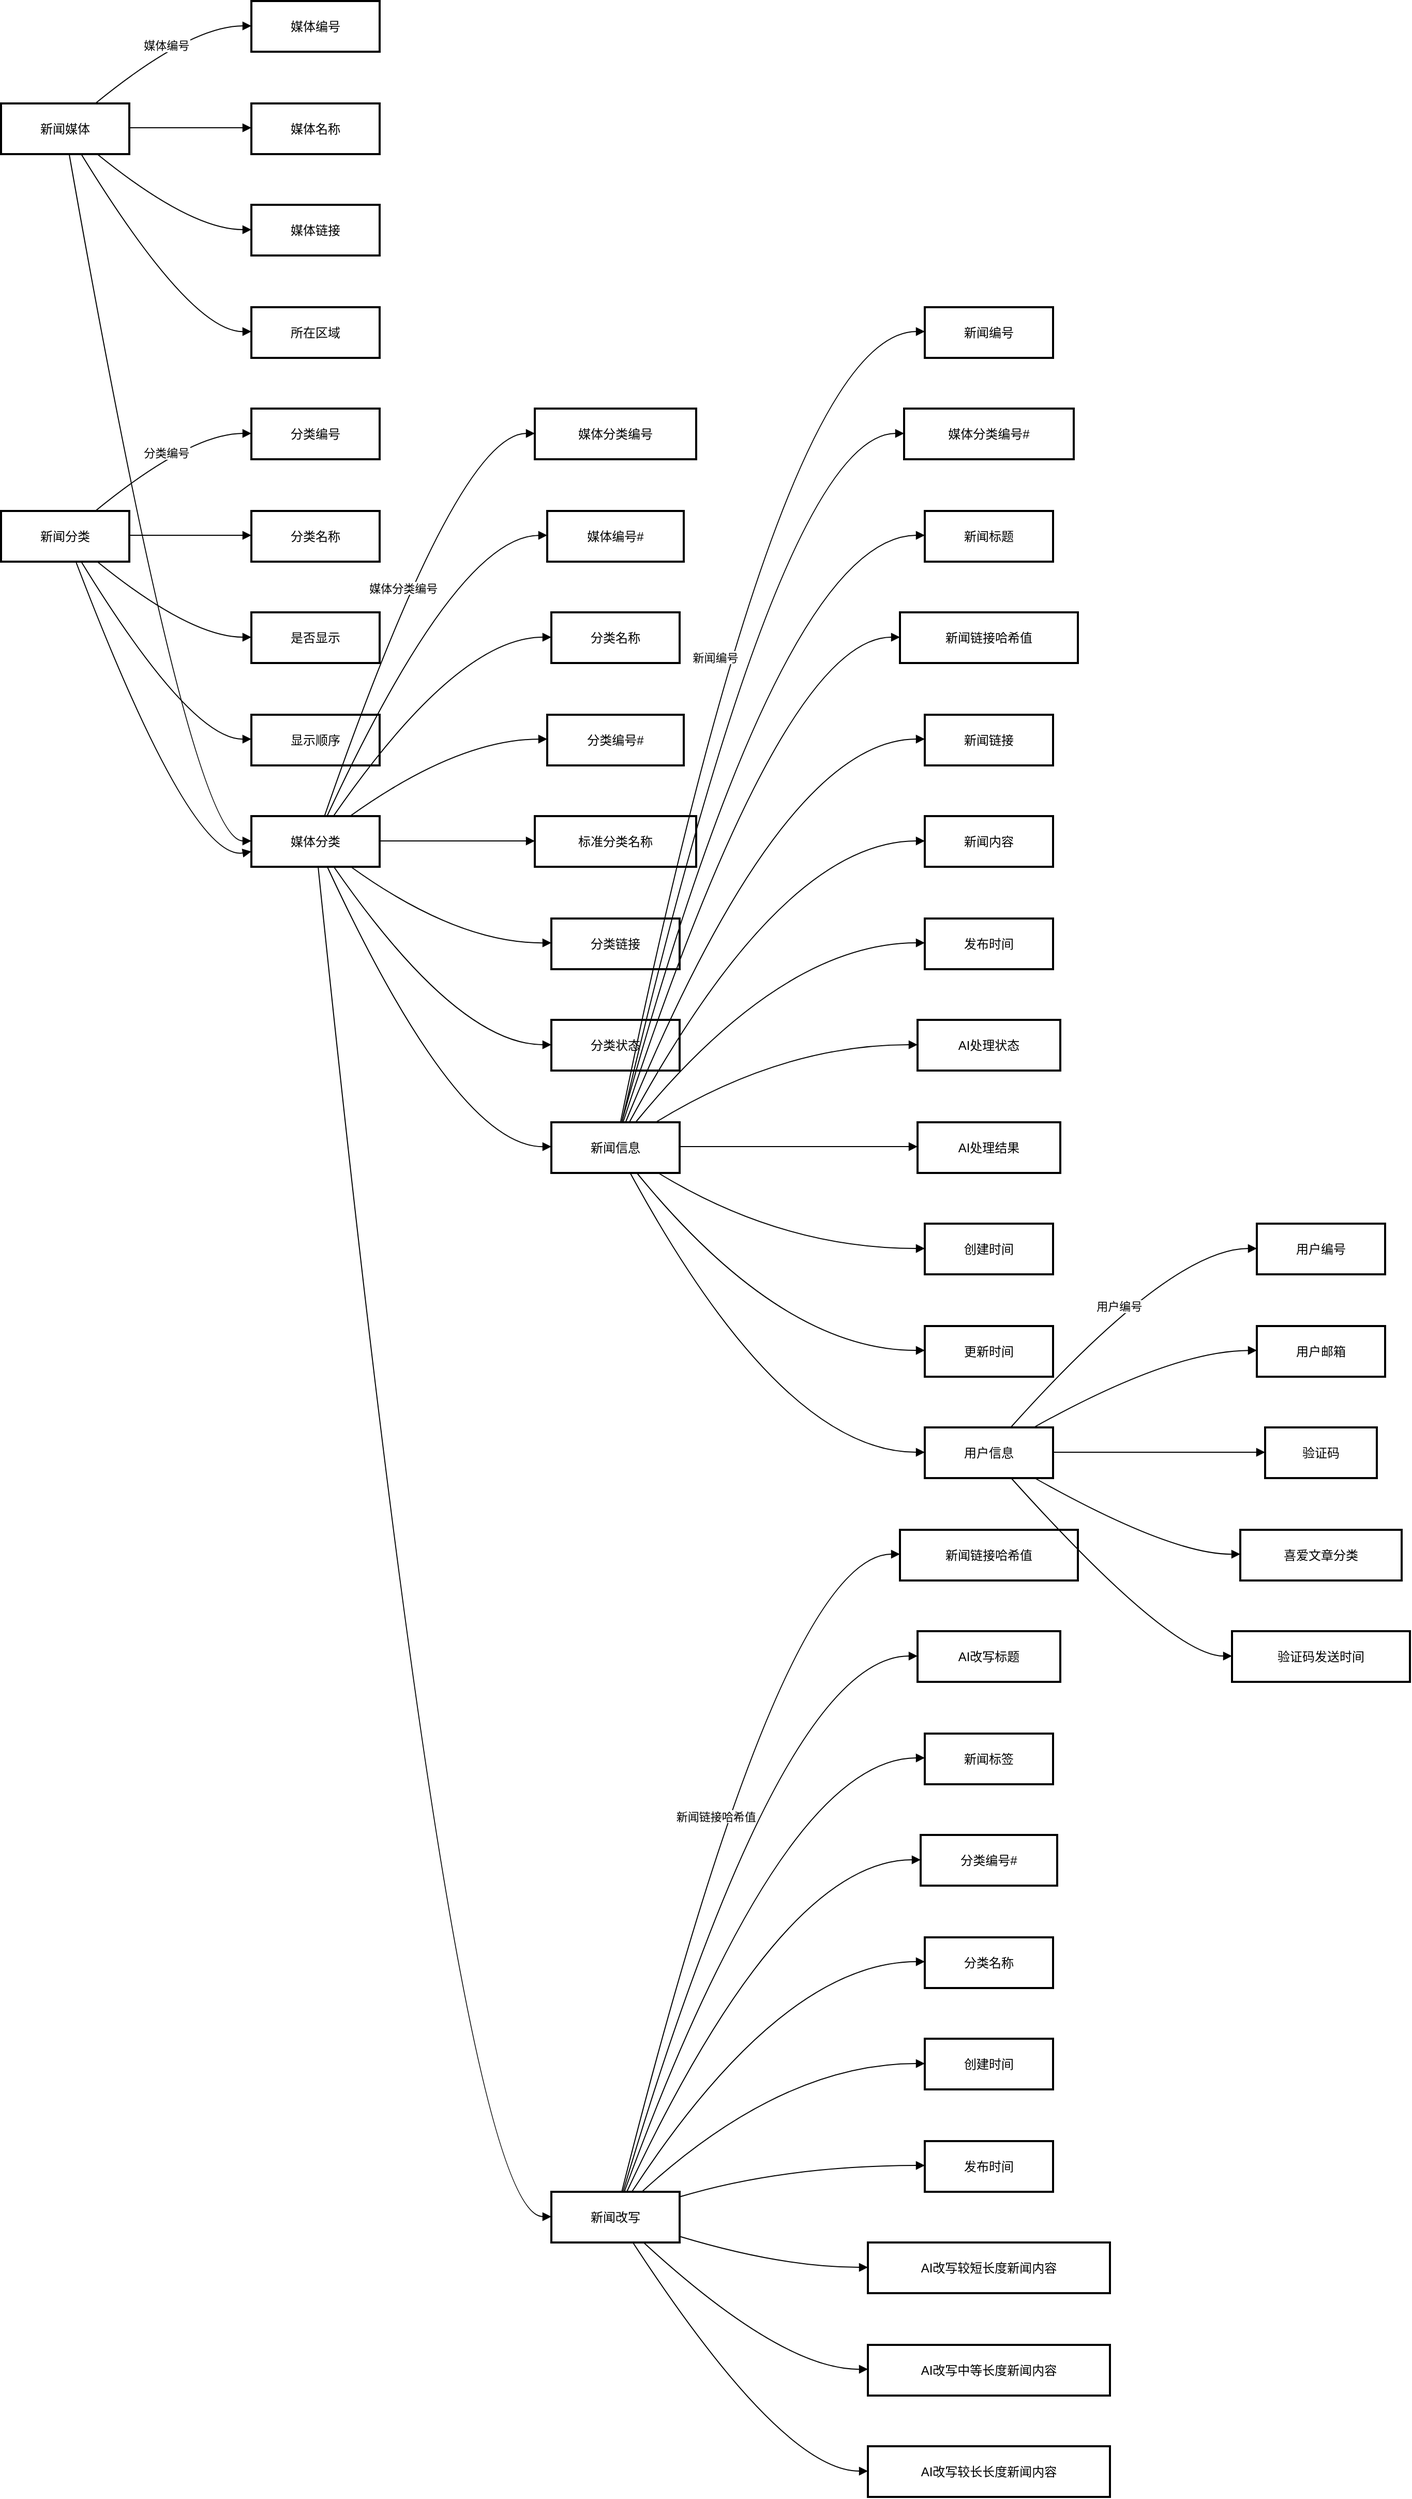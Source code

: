 <mxfile version="24.7.17">
  <diagram name="Page-1" id="74e2e168-ea6b-b213-b513-2b3c1d86103e">
    <mxGraphModel dx="1084" dy="919" grid="1" gridSize="10" guides="1" tooltips="1" connect="1" arrows="1" fold="1" page="1" pageScale="1" pageWidth="827" pageHeight="1169" background="none" math="0" shadow="0">
      <root>
        <mxCell id="0" />
        <mxCell id="1" parent="0" />
        <mxCell id="f0c4SAxMx5sDIEyWPsR0-377" value="新闻媒体" style="whiteSpace=wrap;strokeWidth=2;" vertex="1" parent="1">
          <mxGeometry x="20" y="119" width="124" height="49" as="geometry" />
        </mxCell>
        <mxCell id="f0c4SAxMx5sDIEyWPsR0-378" value="媒体编号" style="whiteSpace=wrap;strokeWidth=2;" vertex="1" parent="1">
          <mxGeometry x="262" y="20" width="124" height="49" as="geometry" />
        </mxCell>
        <mxCell id="f0c4SAxMx5sDIEyWPsR0-379" value="媒体名称" style="whiteSpace=wrap;strokeWidth=2;" vertex="1" parent="1">
          <mxGeometry x="262" y="119" width="124" height="49" as="geometry" />
        </mxCell>
        <mxCell id="f0c4SAxMx5sDIEyWPsR0-380" value="媒体链接" style="whiteSpace=wrap;strokeWidth=2;" vertex="1" parent="1">
          <mxGeometry x="262" y="217" width="124" height="49" as="geometry" />
        </mxCell>
        <mxCell id="f0c4SAxMx5sDIEyWPsR0-381" value="所在区域" style="whiteSpace=wrap;strokeWidth=2;" vertex="1" parent="1">
          <mxGeometry x="262" y="316" width="124" height="49" as="geometry" />
        </mxCell>
        <mxCell id="f0c4SAxMx5sDIEyWPsR0-382" value="新闻分类" style="whiteSpace=wrap;strokeWidth=2;" vertex="1" parent="1">
          <mxGeometry x="20" y="513" width="124" height="49" as="geometry" />
        </mxCell>
        <mxCell id="f0c4SAxMx5sDIEyWPsR0-383" value="分类编号" style="whiteSpace=wrap;strokeWidth=2;" vertex="1" parent="1">
          <mxGeometry x="262" y="414" width="124" height="49" as="geometry" />
        </mxCell>
        <mxCell id="f0c4SAxMx5sDIEyWPsR0-384" value="分类名称" style="whiteSpace=wrap;strokeWidth=2;" vertex="1" parent="1">
          <mxGeometry x="262" y="513" width="124" height="49" as="geometry" />
        </mxCell>
        <mxCell id="f0c4SAxMx5sDIEyWPsR0-385" value="是否显示" style="whiteSpace=wrap;strokeWidth=2;" vertex="1" parent="1">
          <mxGeometry x="262" y="611" width="124" height="49" as="geometry" />
        </mxCell>
        <mxCell id="f0c4SAxMx5sDIEyWPsR0-386" value="显示顺序" style="whiteSpace=wrap;strokeWidth=2;" vertex="1" parent="1">
          <mxGeometry x="262" y="710" width="124" height="49" as="geometry" />
        </mxCell>
        <mxCell id="f0c4SAxMx5sDIEyWPsR0-387" value="媒体分类" style="whiteSpace=wrap;strokeWidth=2;" vertex="1" parent="1">
          <mxGeometry x="262" y="808" width="124" height="49" as="geometry" />
        </mxCell>
        <mxCell id="f0c4SAxMx5sDIEyWPsR0-388" value="媒体分类编号" style="whiteSpace=wrap;strokeWidth=2;" vertex="1" parent="1">
          <mxGeometry x="536" y="414" width="156" height="49" as="geometry" />
        </mxCell>
        <mxCell id="f0c4SAxMx5sDIEyWPsR0-389" value="媒体编号#" style="whiteSpace=wrap;strokeWidth=2;" vertex="1" parent="1">
          <mxGeometry x="548" y="513" width="132" height="49" as="geometry" />
        </mxCell>
        <mxCell id="f0c4SAxMx5sDIEyWPsR0-390" value="分类名称" style="whiteSpace=wrap;strokeWidth=2;" vertex="1" parent="1">
          <mxGeometry x="552" y="611" width="124" height="49" as="geometry" />
        </mxCell>
        <mxCell id="f0c4SAxMx5sDIEyWPsR0-391" value="分类编号#" style="whiteSpace=wrap;strokeWidth=2;" vertex="1" parent="1">
          <mxGeometry x="548" y="710" width="132" height="49" as="geometry" />
        </mxCell>
        <mxCell id="f0c4SAxMx5sDIEyWPsR0-392" value="标准分类名称" style="whiteSpace=wrap;strokeWidth=2;" vertex="1" parent="1">
          <mxGeometry x="536" y="808" width="156" height="49" as="geometry" />
        </mxCell>
        <mxCell id="f0c4SAxMx5sDIEyWPsR0-393" value="分类链接" style="whiteSpace=wrap;strokeWidth=2;" vertex="1" parent="1">
          <mxGeometry x="552" y="907" width="124" height="49" as="geometry" />
        </mxCell>
        <mxCell id="f0c4SAxMx5sDIEyWPsR0-394" value="分类状态" style="whiteSpace=wrap;strokeWidth=2;" vertex="1" parent="1">
          <mxGeometry x="552" y="1005" width="124" height="49" as="geometry" />
        </mxCell>
        <mxCell id="f0c4SAxMx5sDIEyWPsR0-395" value="新闻信息" style="whiteSpace=wrap;strokeWidth=2;" vertex="1" parent="1">
          <mxGeometry x="552" y="1104" width="124" height="49" as="geometry" />
        </mxCell>
        <mxCell id="f0c4SAxMx5sDIEyWPsR0-396" value="新闻编号" style="whiteSpace=wrap;strokeWidth=2;" vertex="1" parent="1">
          <mxGeometry x="913" y="316" width="124" height="49" as="geometry" />
        </mxCell>
        <mxCell id="f0c4SAxMx5sDIEyWPsR0-397" value="媒体分类编号#" style="whiteSpace=wrap;strokeWidth=2;" vertex="1" parent="1">
          <mxGeometry x="893" y="414" width="164" height="49" as="geometry" />
        </mxCell>
        <mxCell id="f0c4SAxMx5sDIEyWPsR0-398" value="新闻标题" style="whiteSpace=wrap;strokeWidth=2;" vertex="1" parent="1">
          <mxGeometry x="913" y="513" width="124" height="49" as="geometry" />
        </mxCell>
        <mxCell id="f0c4SAxMx5sDIEyWPsR0-399" value="新闻链接哈希值" style="whiteSpace=wrap;strokeWidth=2;" vertex="1" parent="1">
          <mxGeometry x="889" y="611" width="172" height="49" as="geometry" />
        </mxCell>
        <mxCell id="f0c4SAxMx5sDIEyWPsR0-400" value="新闻链接" style="whiteSpace=wrap;strokeWidth=2;" vertex="1" parent="1">
          <mxGeometry x="913" y="710" width="124" height="49" as="geometry" />
        </mxCell>
        <mxCell id="f0c4SAxMx5sDIEyWPsR0-401" value="新闻内容" style="whiteSpace=wrap;strokeWidth=2;" vertex="1" parent="1">
          <mxGeometry x="913" y="808" width="124" height="49" as="geometry" />
        </mxCell>
        <mxCell id="f0c4SAxMx5sDIEyWPsR0-402" value="发布时间" style="whiteSpace=wrap;strokeWidth=2;" vertex="1" parent="1">
          <mxGeometry x="913" y="907" width="124" height="49" as="geometry" />
        </mxCell>
        <mxCell id="f0c4SAxMx5sDIEyWPsR0-403" value="AI处理状态" style="whiteSpace=wrap;strokeWidth=2;" vertex="1" parent="1">
          <mxGeometry x="906" y="1005" width="138" height="49" as="geometry" />
        </mxCell>
        <mxCell id="f0c4SAxMx5sDIEyWPsR0-404" value="AI处理结果" style="whiteSpace=wrap;strokeWidth=2;" vertex="1" parent="1">
          <mxGeometry x="906" y="1104" width="138" height="49" as="geometry" />
        </mxCell>
        <mxCell id="f0c4SAxMx5sDIEyWPsR0-405" value="创建时间" style="whiteSpace=wrap;strokeWidth=2;" vertex="1" parent="1">
          <mxGeometry x="913" y="1202" width="124" height="49" as="geometry" />
        </mxCell>
        <mxCell id="f0c4SAxMx5sDIEyWPsR0-406" value="更新时间" style="whiteSpace=wrap;strokeWidth=2;" vertex="1" parent="1">
          <mxGeometry x="913" y="1301" width="124" height="49" as="geometry" />
        </mxCell>
        <mxCell id="f0c4SAxMx5sDIEyWPsR0-407" value="用户信息" style="whiteSpace=wrap;strokeWidth=2;" vertex="1" parent="1">
          <mxGeometry x="913" y="1399" width="124" height="49" as="geometry" />
        </mxCell>
        <mxCell id="f0c4SAxMx5sDIEyWPsR0-408" value="用户编号" style="whiteSpace=wrap;strokeWidth=2;" vertex="1" parent="1">
          <mxGeometry x="1234" y="1202" width="124" height="49" as="geometry" />
        </mxCell>
        <mxCell id="f0c4SAxMx5sDIEyWPsR0-409" value="用户邮箱" style="whiteSpace=wrap;strokeWidth=2;" vertex="1" parent="1">
          <mxGeometry x="1234" y="1301" width="124" height="49" as="geometry" />
        </mxCell>
        <mxCell id="f0c4SAxMx5sDIEyWPsR0-410" value="验证码" style="whiteSpace=wrap;strokeWidth=2;" vertex="1" parent="1">
          <mxGeometry x="1242" y="1399" width="108" height="49" as="geometry" />
        </mxCell>
        <mxCell id="f0c4SAxMx5sDIEyWPsR0-411" value="喜爱文章分类" style="whiteSpace=wrap;strokeWidth=2;" vertex="1" parent="1">
          <mxGeometry x="1218" y="1498" width="156" height="49" as="geometry" />
        </mxCell>
        <mxCell id="f0c4SAxMx5sDIEyWPsR0-412" value="验证码发送时间" style="whiteSpace=wrap;strokeWidth=2;" vertex="1" parent="1">
          <mxGeometry x="1210" y="1596" width="172" height="49" as="geometry" />
        </mxCell>
        <mxCell id="f0c4SAxMx5sDIEyWPsR0-413" value="新闻改写" style="whiteSpace=wrap;strokeWidth=2;" vertex="1" parent="1">
          <mxGeometry x="552" y="2138" width="124" height="49" as="geometry" />
        </mxCell>
        <mxCell id="f0c4SAxMx5sDIEyWPsR0-414" value="新闻链接哈希值" style="whiteSpace=wrap;strokeWidth=2;" vertex="1" parent="1">
          <mxGeometry x="889" y="1498" width="172" height="49" as="geometry" />
        </mxCell>
        <mxCell id="f0c4SAxMx5sDIEyWPsR0-415" value="AI改写标题" style="whiteSpace=wrap;strokeWidth=2;" vertex="1" parent="1">
          <mxGeometry x="906" y="1596" width="138" height="49" as="geometry" />
        </mxCell>
        <mxCell id="f0c4SAxMx5sDIEyWPsR0-416" value="新闻标签" style="whiteSpace=wrap;strokeWidth=2;" vertex="1" parent="1">
          <mxGeometry x="913" y="1695" width="124" height="49" as="geometry" />
        </mxCell>
        <mxCell id="f0c4SAxMx5sDIEyWPsR0-417" value="分类编号#" style="whiteSpace=wrap;strokeWidth=2;" vertex="1" parent="1">
          <mxGeometry x="909" y="1793" width="132" height="49" as="geometry" />
        </mxCell>
        <mxCell id="f0c4SAxMx5sDIEyWPsR0-418" value="分类名称" style="whiteSpace=wrap;strokeWidth=2;" vertex="1" parent="1">
          <mxGeometry x="913" y="1892" width="124" height="49" as="geometry" />
        </mxCell>
        <mxCell id="f0c4SAxMx5sDIEyWPsR0-419" value="创建时间" style="whiteSpace=wrap;strokeWidth=2;" vertex="1" parent="1">
          <mxGeometry x="913" y="1990" width="124" height="49" as="geometry" />
        </mxCell>
        <mxCell id="f0c4SAxMx5sDIEyWPsR0-420" value="发布时间" style="whiteSpace=wrap;strokeWidth=2;" vertex="1" parent="1">
          <mxGeometry x="913" y="2089" width="124" height="49" as="geometry" />
        </mxCell>
        <mxCell id="f0c4SAxMx5sDIEyWPsR0-421" value="AI改写较短长度新闻内容" style="whiteSpace=wrap;strokeWidth=2;" vertex="1" parent="1">
          <mxGeometry x="858" y="2187" width="234" height="49" as="geometry" />
        </mxCell>
        <mxCell id="f0c4SAxMx5sDIEyWPsR0-422" value="AI改写中等长度新闻内容" style="whiteSpace=wrap;strokeWidth=2;" vertex="1" parent="1">
          <mxGeometry x="858" y="2286" width="234" height="49" as="geometry" />
        </mxCell>
        <mxCell id="f0c4SAxMx5sDIEyWPsR0-423" value="AI改写较长长度新闻内容" style="whiteSpace=wrap;strokeWidth=2;" vertex="1" parent="1">
          <mxGeometry x="858" y="2384" width="234" height="49" as="geometry" />
        </mxCell>
        <mxCell id="f0c4SAxMx5sDIEyWPsR0-424" value="媒体编号" style="curved=1;startArrow=none;endArrow=block;exitX=0.74;exitY=-0.01;entryX=0;entryY=0.49;rounded=0;" edge="1" parent="1" source="f0c4SAxMx5sDIEyWPsR0-377" target="f0c4SAxMx5sDIEyWPsR0-378">
          <mxGeometry relative="1" as="geometry">
            <Array as="points">
              <mxPoint x="203" y="44" />
            </Array>
          </mxGeometry>
        </mxCell>
        <mxCell id="f0c4SAxMx5sDIEyWPsR0-425" value="" style="curved=1;startArrow=none;endArrow=block;exitX=1;exitY=0.48;entryX=0;entryY=0.48;rounded=0;" edge="1" parent="1" source="f0c4SAxMx5sDIEyWPsR0-377" target="f0c4SAxMx5sDIEyWPsR0-379">
          <mxGeometry relative="1" as="geometry">
            <Array as="points" />
          </mxGeometry>
        </mxCell>
        <mxCell id="f0c4SAxMx5sDIEyWPsR0-426" value="" style="curved=1;startArrow=none;endArrow=block;exitX=0.74;exitY=0.98;entryX=0;entryY=0.49;rounded=0;" edge="1" parent="1" source="f0c4SAxMx5sDIEyWPsR0-377" target="f0c4SAxMx5sDIEyWPsR0-380">
          <mxGeometry relative="1" as="geometry">
            <Array as="points">
              <mxPoint x="203" y="241" />
            </Array>
          </mxGeometry>
        </mxCell>
        <mxCell id="f0c4SAxMx5sDIEyWPsR0-427" value="" style="curved=1;startArrow=none;endArrow=block;exitX=0.62;exitY=0.98;entryX=0;entryY=0.48;rounded=0;" edge="1" parent="1" source="f0c4SAxMx5sDIEyWPsR0-377" target="f0c4SAxMx5sDIEyWPsR0-381">
          <mxGeometry relative="1" as="geometry">
            <Array as="points">
              <mxPoint x="203" y="340" />
            </Array>
          </mxGeometry>
        </mxCell>
        <mxCell id="f0c4SAxMx5sDIEyWPsR0-428" value="分类编号" style="curved=1;startArrow=none;endArrow=block;exitX=0.74;exitY=-0.01;entryX=0;entryY=0.49;rounded=0;" edge="1" parent="1" source="f0c4SAxMx5sDIEyWPsR0-382" target="f0c4SAxMx5sDIEyWPsR0-383">
          <mxGeometry relative="1" as="geometry">
            <Array as="points">
              <mxPoint x="203" y="438" />
            </Array>
          </mxGeometry>
        </mxCell>
        <mxCell id="f0c4SAxMx5sDIEyWPsR0-429" value="" style="curved=1;startArrow=none;endArrow=block;exitX=1;exitY=0.48;entryX=0;entryY=0.48;rounded=0;" edge="1" parent="1" source="f0c4SAxMx5sDIEyWPsR0-382" target="f0c4SAxMx5sDIEyWPsR0-384">
          <mxGeometry relative="1" as="geometry">
            <Array as="points" />
          </mxGeometry>
        </mxCell>
        <mxCell id="f0c4SAxMx5sDIEyWPsR0-430" value="" style="curved=1;startArrow=none;endArrow=block;exitX=0.74;exitY=0.98;entryX=0;entryY=0.49;rounded=0;" edge="1" parent="1" source="f0c4SAxMx5sDIEyWPsR0-382" target="f0c4SAxMx5sDIEyWPsR0-385">
          <mxGeometry relative="1" as="geometry">
            <Array as="points">
              <mxPoint x="203" y="635" />
            </Array>
          </mxGeometry>
        </mxCell>
        <mxCell id="f0c4SAxMx5sDIEyWPsR0-431" value="" style="curved=1;startArrow=none;endArrow=block;exitX=0.62;exitY=0.98;entryX=0;entryY=0.48;rounded=0;" edge="1" parent="1" source="f0c4SAxMx5sDIEyWPsR0-382" target="f0c4SAxMx5sDIEyWPsR0-386">
          <mxGeometry relative="1" as="geometry">
            <Array as="points">
              <mxPoint x="203" y="734" />
            </Array>
          </mxGeometry>
        </mxCell>
        <mxCell id="f0c4SAxMx5sDIEyWPsR0-432" value="媒体分类编号" style="curved=1;startArrow=none;endArrow=block;exitX=0.57;exitY=0;entryX=0;entryY=0.49;rounded=0;" edge="1" parent="1" source="f0c4SAxMx5sDIEyWPsR0-387" target="f0c4SAxMx5sDIEyWPsR0-388">
          <mxGeometry relative="1" as="geometry">
            <Array as="points">
              <mxPoint x="461" y="438" />
            </Array>
          </mxGeometry>
        </mxCell>
        <mxCell id="f0c4SAxMx5sDIEyWPsR0-433" value="" style="curved=1;startArrow=none;endArrow=block;exitX=0.59;exitY=0;entryX=0;entryY=0.48;rounded=0;" edge="1" parent="1" source="f0c4SAxMx5sDIEyWPsR0-387" target="f0c4SAxMx5sDIEyWPsR0-389">
          <mxGeometry relative="1" as="geometry">
            <Array as="points">
              <mxPoint x="461" y="537" />
            </Array>
          </mxGeometry>
        </mxCell>
        <mxCell id="f0c4SAxMx5sDIEyWPsR0-434" value="" style="curved=1;startArrow=none;endArrow=block;exitX=0.64;exitY=0;entryX=0;entryY=0.49;rounded=0;" edge="1" parent="1" source="f0c4SAxMx5sDIEyWPsR0-387" target="f0c4SAxMx5sDIEyWPsR0-390">
          <mxGeometry relative="1" as="geometry">
            <Array as="points">
              <mxPoint x="461" y="635" />
            </Array>
          </mxGeometry>
        </mxCell>
        <mxCell id="f0c4SAxMx5sDIEyWPsR0-435" value="" style="curved=1;startArrow=none;endArrow=block;exitX=0.77;exitY=0;entryX=0;entryY=0.48;rounded=0;" edge="1" parent="1" source="f0c4SAxMx5sDIEyWPsR0-387" target="f0c4SAxMx5sDIEyWPsR0-391">
          <mxGeometry relative="1" as="geometry">
            <Array as="points">
              <mxPoint x="461" y="734" />
            </Array>
          </mxGeometry>
        </mxCell>
        <mxCell id="f0c4SAxMx5sDIEyWPsR0-436" value="" style="curved=1;startArrow=none;endArrow=block;exitX=1;exitY=0.49;entryX=0;entryY=0.49;rounded=0;" edge="1" parent="1" source="f0c4SAxMx5sDIEyWPsR0-387" target="f0c4SAxMx5sDIEyWPsR0-392">
          <mxGeometry relative="1" as="geometry">
            <Array as="points" />
          </mxGeometry>
        </mxCell>
        <mxCell id="f0c4SAxMx5sDIEyWPsR0-437" value="" style="curved=1;startArrow=none;endArrow=block;exitX=0.77;exitY=0.99;entryX=0;entryY=0.48;rounded=0;" edge="1" parent="1" source="f0c4SAxMx5sDIEyWPsR0-387" target="f0c4SAxMx5sDIEyWPsR0-393">
          <mxGeometry relative="1" as="geometry">
            <Array as="points">
              <mxPoint x="461" y="931" />
            </Array>
          </mxGeometry>
        </mxCell>
        <mxCell id="f0c4SAxMx5sDIEyWPsR0-438" value="" style="curved=1;startArrow=none;endArrow=block;exitX=0.64;exitY=0.99;entryX=0;entryY=0.49;rounded=0;" edge="1" parent="1" source="f0c4SAxMx5sDIEyWPsR0-387" target="f0c4SAxMx5sDIEyWPsR0-394">
          <mxGeometry relative="1" as="geometry">
            <Array as="points">
              <mxPoint x="461" y="1029" />
            </Array>
          </mxGeometry>
        </mxCell>
        <mxCell id="f0c4SAxMx5sDIEyWPsR0-439" value="新闻编号" style="curved=1;startArrow=none;endArrow=block;exitX=0.54;exitY=-0.01;entryX=0;entryY=0.48;rounded=0;" edge="1" parent="1" source="f0c4SAxMx5sDIEyWPsR0-395" target="f0c4SAxMx5sDIEyWPsR0-396">
          <mxGeometry relative="1" as="geometry">
            <Array as="points">
              <mxPoint x="775" y="340" />
            </Array>
          </mxGeometry>
        </mxCell>
        <mxCell id="f0c4SAxMx5sDIEyWPsR0-440" value="" style="curved=1;startArrow=none;endArrow=block;exitX=0.55;exitY=-0.01;entryX=0;entryY=0.49;rounded=0;" edge="1" parent="1" source="f0c4SAxMx5sDIEyWPsR0-395" target="f0c4SAxMx5sDIEyWPsR0-397">
          <mxGeometry relative="1" as="geometry">
            <Array as="points">
              <mxPoint x="775" y="438" />
            </Array>
          </mxGeometry>
        </mxCell>
        <mxCell id="f0c4SAxMx5sDIEyWPsR0-441" value="" style="curved=1;startArrow=none;endArrow=block;exitX=0.55;exitY=-0.01;entryX=0;entryY=0.48;rounded=0;" edge="1" parent="1" source="f0c4SAxMx5sDIEyWPsR0-395" target="f0c4SAxMx5sDIEyWPsR0-398">
          <mxGeometry relative="1" as="geometry">
            <Array as="points">
              <mxPoint x="775" y="537" />
            </Array>
          </mxGeometry>
        </mxCell>
        <mxCell id="f0c4SAxMx5sDIEyWPsR0-442" value="" style="curved=1;startArrow=none;endArrow=block;exitX=0.56;exitY=-0.01;entryX=0;entryY=0.49;rounded=0;" edge="1" parent="1" source="f0c4SAxMx5sDIEyWPsR0-395" target="f0c4SAxMx5sDIEyWPsR0-399">
          <mxGeometry relative="1" as="geometry">
            <Array as="points">
              <mxPoint x="775" y="635" />
            </Array>
          </mxGeometry>
        </mxCell>
        <mxCell id="f0c4SAxMx5sDIEyWPsR0-443" value="" style="curved=1;startArrow=none;endArrow=block;exitX=0.58;exitY=-0.01;entryX=0;entryY=0.48;rounded=0;" edge="1" parent="1" source="f0c4SAxMx5sDIEyWPsR0-395" target="f0c4SAxMx5sDIEyWPsR0-400">
          <mxGeometry relative="1" as="geometry">
            <Array as="points">
              <mxPoint x="775" y="734" />
            </Array>
          </mxGeometry>
        </mxCell>
        <mxCell id="f0c4SAxMx5sDIEyWPsR0-444" value="" style="curved=1;startArrow=none;endArrow=block;exitX=0.61;exitY=-0.01;entryX=0;entryY=0.49;rounded=0;" edge="1" parent="1" source="f0c4SAxMx5sDIEyWPsR0-395" target="f0c4SAxMx5sDIEyWPsR0-401">
          <mxGeometry relative="1" as="geometry">
            <Array as="points">
              <mxPoint x="775" y="832" />
            </Array>
          </mxGeometry>
        </mxCell>
        <mxCell id="f0c4SAxMx5sDIEyWPsR0-445" value="" style="curved=1;startArrow=none;endArrow=block;exitX=0.66;exitY=-0.01;entryX=0;entryY=0.48;rounded=0;" edge="1" parent="1" source="f0c4SAxMx5sDIEyWPsR0-395" target="f0c4SAxMx5sDIEyWPsR0-402">
          <mxGeometry relative="1" as="geometry">
            <Array as="points">
              <mxPoint x="775" y="931" />
            </Array>
          </mxGeometry>
        </mxCell>
        <mxCell id="f0c4SAxMx5sDIEyWPsR0-446" value="" style="curved=1;startArrow=none;endArrow=block;exitX=0.82;exitY=-0.01;entryX=0;entryY=0.49;rounded=0;" edge="1" parent="1" source="f0c4SAxMx5sDIEyWPsR0-395" target="f0c4SAxMx5sDIEyWPsR0-403">
          <mxGeometry relative="1" as="geometry">
            <Array as="points">
              <mxPoint x="775" y="1029" />
            </Array>
          </mxGeometry>
        </mxCell>
        <mxCell id="f0c4SAxMx5sDIEyWPsR0-447" value="" style="curved=1;startArrow=none;endArrow=block;exitX=1;exitY=0.48;entryX=0;entryY=0.48;rounded=0;" edge="1" parent="1" source="f0c4SAxMx5sDIEyWPsR0-395" target="f0c4SAxMx5sDIEyWPsR0-404">
          <mxGeometry relative="1" as="geometry">
            <Array as="points" />
          </mxGeometry>
        </mxCell>
        <mxCell id="f0c4SAxMx5sDIEyWPsR0-448" value="" style="curved=1;startArrow=none;endArrow=block;exitX=0.82;exitY=0.98;entryX=0;entryY=0.49;rounded=0;" edge="1" parent="1" source="f0c4SAxMx5sDIEyWPsR0-395" target="f0c4SAxMx5sDIEyWPsR0-405">
          <mxGeometry relative="1" as="geometry">
            <Array as="points">
              <mxPoint x="775" y="1226" />
            </Array>
          </mxGeometry>
        </mxCell>
        <mxCell id="f0c4SAxMx5sDIEyWPsR0-449" value="" style="curved=1;startArrow=none;endArrow=block;exitX=0.66;exitY=0.98;entryX=0;entryY=0.48;rounded=0;" edge="1" parent="1" source="f0c4SAxMx5sDIEyWPsR0-395" target="f0c4SAxMx5sDIEyWPsR0-406">
          <mxGeometry relative="1" as="geometry">
            <Array as="points">
              <mxPoint x="775" y="1325" />
            </Array>
          </mxGeometry>
        </mxCell>
        <mxCell id="f0c4SAxMx5sDIEyWPsR0-450" value="用户编号" style="curved=1;startArrow=none;endArrow=block;exitX=0.67;exitY=0;entryX=0;entryY=0.49;rounded=0;" edge="1" parent="1" source="f0c4SAxMx5sDIEyWPsR0-407" target="f0c4SAxMx5sDIEyWPsR0-408">
          <mxGeometry relative="1" as="geometry">
            <Array as="points">
              <mxPoint x="1151" y="1226" />
            </Array>
          </mxGeometry>
        </mxCell>
        <mxCell id="f0c4SAxMx5sDIEyWPsR0-451" value="" style="curved=1;startArrow=none;endArrow=block;exitX=0.85;exitY=0;entryX=0;entryY=0.48;rounded=0;" edge="1" parent="1" source="f0c4SAxMx5sDIEyWPsR0-407" target="f0c4SAxMx5sDIEyWPsR0-409">
          <mxGeometry relative="1" as="geometry">
            <Array as="points">
              <mxPoint x="1151" y="1325" />
            </Array>
          </mxGeometry>
        </mxCell>
        <mxCell id="f0c4SAxMx5sDIEyWPsR0-452" value="" style="curved=1;startArrow=none;endArrow=block;exitX=1;exitY=0.49;entryX=0;entryY=0.49;rounded=0;" edge="1" parent="1" source="f0c4SAxMx5sDIEyWPsR0-407" target="f0c4SAxMx5sDIEyWPsR0-410">
          <mxGeometry relative="1" as="geometry">
            <Array as="points" />
          </mxGeometry>
        </mxCell>
        <mxCell id="f0c4SAxMx5sDIEyWPsR0-453" value="" style="curved=1;startArrow=none;endArrow=block;exitX=0.85;exitY=0.99;entryX=0;entryY=0.48;rounded=0;" edge="1" parent="1" source="f0c4SAxMx5sDIEyWPsR0-407" target="f0c4SAxMx5sDIEyWPsR0-411">
          <mxGeometry relative="1" as="geometry">
            <Array as="points">
              <mxPoint x="1151" y="1522" />
            </Array>
          </mxGeometry>
        </mxCell>
        <mxCell id="f0c4SAxMx5sDIEyWPsR0-454" value="" style="curved=1;startArrow=none;endArrow=block;exitX=0.67;exitY=0.99;entryX=0;entryY=0.49;rounded=0;" edge="1" parent="1" source="f0c4SAxMx5sDIEyWPsR0-407" target="f0c4SAxMx5sDIEyWPsR0-412">
          <mxGeometry relative="1" as="geometry">
            <Array as="points">
              <mxPoint x="1151" y="1620" />
            </Array>
          </mxGeometry>
        </mxCell>
        <mxCell id="f0c4SAxMx5sDIEyWPsR0-455" value="新闻链接哈希值" style="curved=1;startArrow=none;endArrow=block;exitX=0.55;exitY=-0.01;entryX=0;entryY=0.48;rounded=0;" edge="1" parent="1" source="f0c4SAxMx5sDIEyWPsR0-413" target="f0c4SAxMx5sDIEyWPsR0-414">
          <mxGeometry relative="1" as="geometry">
            <Array as="points">
              <mxPoint x="775" y="1522" />
            </Array>
          </mxGeometry>
        </mxCell>
        <mxCell id="f0c4SAxMx5sDIEyWPsR0-456" value="" style="curved=1;startArrow=none;endArrow=block;exitX=0.56;exitY=-0.01;entryX=0;entryY=0.49;rounded=0;" edge="1" parent="1" source="f0c4SAxMx5sDIEyWPsR0-413" target="f0c4SAxMx5sDIEyWPsR0-415">
          <mxGeometry relative="1" as="geometry">
            <Array as="points">
              <mxPoint x="775" y="1620" />
            </Array>
          </mxGeometry>
        </mxCell>
        <mxCell id="f0c4SAxMx5sDIEyWPsR0-457" value="" style="curved=1;startArrow=none;endArrow=block;exitX=0.57;exitY=-0.01;entryX=0;entryY=0.48;rounded=0;" edge="1" parent="1" source="f0c4SAxMx5sDIEyWPsR0-413" target="f0c4SAxMx5sDIEyWPsR0-416">
          <mxGeometry relative="1" as="geometry">
            <Array as="points">
              <mxPoint x="775" y="1719" />
            </Array>
          </mxGeometry>
        </mxCell>
        <mxCell id="f0c4SAxMx5sDIEyWPsR0-458" value="" style="curved=1;startArrow=none;endArrow=block;exitX=0.59;exitY=-0.01;entryX=0;entryY=0.49;rounded=0;" edge="1" parent="1" source="f0c4SAxMx5sDIEyWPsR0-413" target="f0c4SAxMx5sDIEyWPsR0-417">
          <mxGeometry relative="1" as="geometry">
            <Array as="points">
              <mxPoint x="775" y="1817" />
            </Array>
          </mxGeometry>
        </mxCell>
        <mxCell id="f0c4SAxMx5sDIEyWPsR0-459" value="" style="curved=1;startArrow=none;endArrow=block;exitX=0.63;exitY=-0.01;entryX=0;entryY=0.48;rounded=0;" edge="1" parent="1" source="f0c4SAxMx5sDIEyWPsR0-413" target="f0c4SAxMx5sDIEyWPsR0-418">
          <mxGeometry relative="1" as="geometry">
            <Array as="points">
              <mxPoint x="775" y="1916" />
            </Array>
          </mxGeometry>
        </mxCell>
        <mxCell id="f0c4SAxMx5sDIEyWPsR0-460" value="" style="curved=1;startArrow=none;endArrow=block;exitX=0.71;exitY=-0.01;entryX=0;entryY=0.49;rounded=0;" edge="1" parent="1" source="f0c4SAxMx5sDIEyWPsR0-413" target="f0c4SAxMx5sDIEyWPsR0-419">
          <mxGeometry relative="1" as="geometry">
            <Array as="points">
              <mxPoint x="775" y="2014" />
            </Array>
          </mxGeometry>
        </mxCell>
        <mxCell id="f0c4SAxMx5sDIEyWPsR0-461" value="" style="curved=1;startArrow=none;endArrow=block;exitX=1;exitY=0.1;entryX=0;entryY=0.48;rounded=0;" edge="1" parent="1" source="f0c4SAxMx5sDIEyWPsR0-413" target="f0c4SAxMx5sDIEyWPsR0-420">
          <mxGeometry relative="1" as="geometry">
            <Array as="points">
              <mxPoint x="775" y="2113" />
            </Array>
          </mxGeometry>
        </mxCell>
        <mxCell id="f0c4SAxMx5sDIEyWPsR0-462" value="" style="curved=1;startArrow=none;endArrow=block;exitX=1;exitY=0.88;entryX=0;entryY=0.49;rounded=0;" edge="1" parent="1" source="f0c4SAxMx5sDIEyWPsR0-413" target="f0c4SAxMx5sDIEyWPsR0-421">
          <mxGeometry relative="1" as="geometry">
            <Array as="points">
              <mxPoint x="775" y="2211" />
            </Array>
          </mxGeometry>
        </mxCell>
        <mxCell id="f0c4SAxMx5sDIEyWPsR0-463" value="" style="curved=1;startArrow=none;endArrow=block;exitX=0.71;exitY=0.98;entryX=0;entryY=0.48;rounded=0;" edge="1" parent="1" source="f0c4SAxMx5sDIEyWPsR0-413" target="f0c4SAxMx5sDIEyWPsR0-422">
          <mxGeometry relative="1" as="geometry">
            <Array as="points">
              <mxPoint x="775" y="2310" />
            </Array>
          </mxGeometry>
        </mxCell>
        <mxCell id="f0c4SAxMx5sDIEyWPsR0-464" value="" style="curved=1;startArrow=none;endArrow=block;exitX=0.63;exitY=0.98;entryX=0;entryY=0.49;rounded=0;" edge="1" parent="1" source="f0c4SAxMx5sDIEyWPsR0-413" target="f0c4SAxMx5sDIEyWPsR0-423">
          <mxGeometry relative="1" as="geometry">
            <Array as="points">
              <mxPoint x="775" y="2408" />
            </Array>
          </mxGeometry>
        </mxCell>
        <mxCell id="f0c4SAxMx5sDIEyWPsR0-465" value="" style="curved=1;startArrow=none;endArrow=block;exitX=0.53;exitY=0.98;entryX=0;entryY=0.49;rounded=0;" edge="1" parent="1" source="f0c4SAxMx5sDIEyWPsR0-377" target="f0c4SAxMx5sDIEyWPsR0-387">
          <mxGeometry relative="1" as="geometry">
            <Array as="points">
              <mxPoint x="203" y="832" />
            </Array>
          </mxGeometry>
        </mxCell>
        <mxCell id="f0c4SAxMx5sDIEyWPsR0-466" value="" style="curved=1;startArrow=none;endArrow=block;exitX=0.58;exitY=0.98;entryX=0;entryY=0.7;rounded=0;" edge="1" parent="1" source="f0c4SAxMx5sDIEyWPsR0-382" target="f0c4SAxMx5sDIEyWPsR0-387">
          <mxGeometry relative="1" as="geometry">
            <Array as="points">
              <mxPoint x="203" y="852" />
            </Array>
          </mxGeometry>
        </mxCell>
        <mxCell id="f0c4SAxMx5sDIEyWPsR0-467" value="" style="curved=1;startArrow=none;endArrow=block;exitX=0.59;exitY=0.99;entryX=0;entryY=0.48;rounded=0;" edge="1" parent="1" source="f0c4SAxMx5sDIEyWPsR0-387" target="f0c4SAxMx5sDIEyWPsR0-395">
          <mxGeometry relative="1" as="geometry">
            <Array as="points">
              <mxPoint x="461" y="1128" />
            </Array>
          </mxGeometry>
        </mxCell>
        <mxCell id="f0c4SAxMx5sDIEyWPsR0-468" value="" style="curved=1;startArrow=none;endArrow=block;exitX=0.52;exitY=0.99;entryX=0;entryY=0.49;rounded=0;" edge="1" parent="1" source="f0c4SAxMx5sDIEyWPsR0-387" target="f0c4SAxMx5sDIEyWPsR0-413">
          <mxGeometry relative="1" as="geometry">
            <Array as="points">
              <mxPoint x="461" y="2162" />
            </Array>
          </mxGeometry>
        </mxCell>
        <mxCell id="f0c4SAxMx5sDIEyWPsR0-469" value="" style="curved=1;startArrow=none;endArrow=block;exitX=0.61;exitY=0.98;entryX=0;entryY=0.49;rounded=0;" edge="1" parent="1" source="f0c4SAxMx5sDIEyWPsR0-395" target="f0c4SAxMx5sDIEyWPsR0-407">
          <mxGeometry relative="1" as="geometry">
            <Array as="points">
              <mxPoint x="775" y="1423" />
            </Array>
          </mxGeometry>
        </mxCell>
      </root>
    </mxGraphModel>
  </diagram>
</mxfile>
